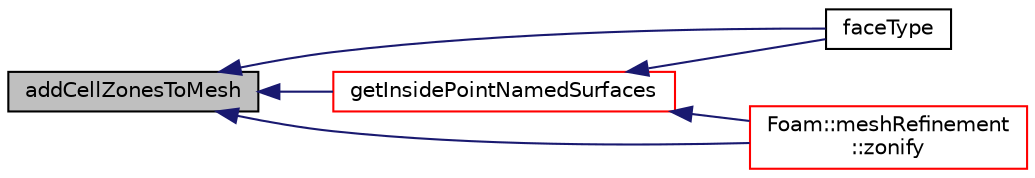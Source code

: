 digraph "addCellZonesToMesh"
{
  bgcolor="transparent";
  edge [fontname="Helvetica",fontsize="10",labelfontname="Helvetica",labelfontsize="10"];
  node [fontname="Helvetica",fontsize="10",shape=record];
  rankdir="LR";
  Node1469 [label="addCellZonesToMesh",height=0.2,width=0.4,color="black", fillcolor="grey75", style="filled", fontcolor="black"];
  Node1469 -> Node1470 [dir="back",color="midnightblue",fontsize="10",style="solid",fontname="Helvetica"];
  Node1470 [label="faceType",height=0.2,width=0.4,color="black",URL="$a25885.html#a7f6d29fa7b92a7be3b719672c3c9508d",tooltip="How to handle face of surfaces with a faceZone. "];
  Node1469 -> Node1471 [dir="back",color="midnightblue",fontsize="10",style="solid",fontname="Helvetica"];
  Node1471 [label="getInsidePointNamedSurfaces",height=0.2,width=0.4,color="red",URL="$a25885.html#a0be2bcccdb6dd384cad14772b44fb840",tooltip="Get indices of surfaces with a cellZone that have &#39;insidePoint&#39;. "];
  Node1471 -> Node1470 [dir="back",color="midnightblue",fontsize="10",style="solid",fontname="Helvetica"];
  Node1471 -> Node1494 [dir="back",color="midnightblue",fontsize="10",style="solid",fontname="Helvetica"];
  Node1494 [label="Foam::meshRefinement\l::zonify",height=0.2,width=0.4,color="red",URL="$a25857.html#a90cf965dfe02eb20f11a4a8c6035747f",tooltip="Put faces/cells into zones according to surface specification. "];
  Node1469 -> Node1494 [dir="back",color="midnightblue",fontsize="10",style="solid",fontname="Helvetica"];
}
